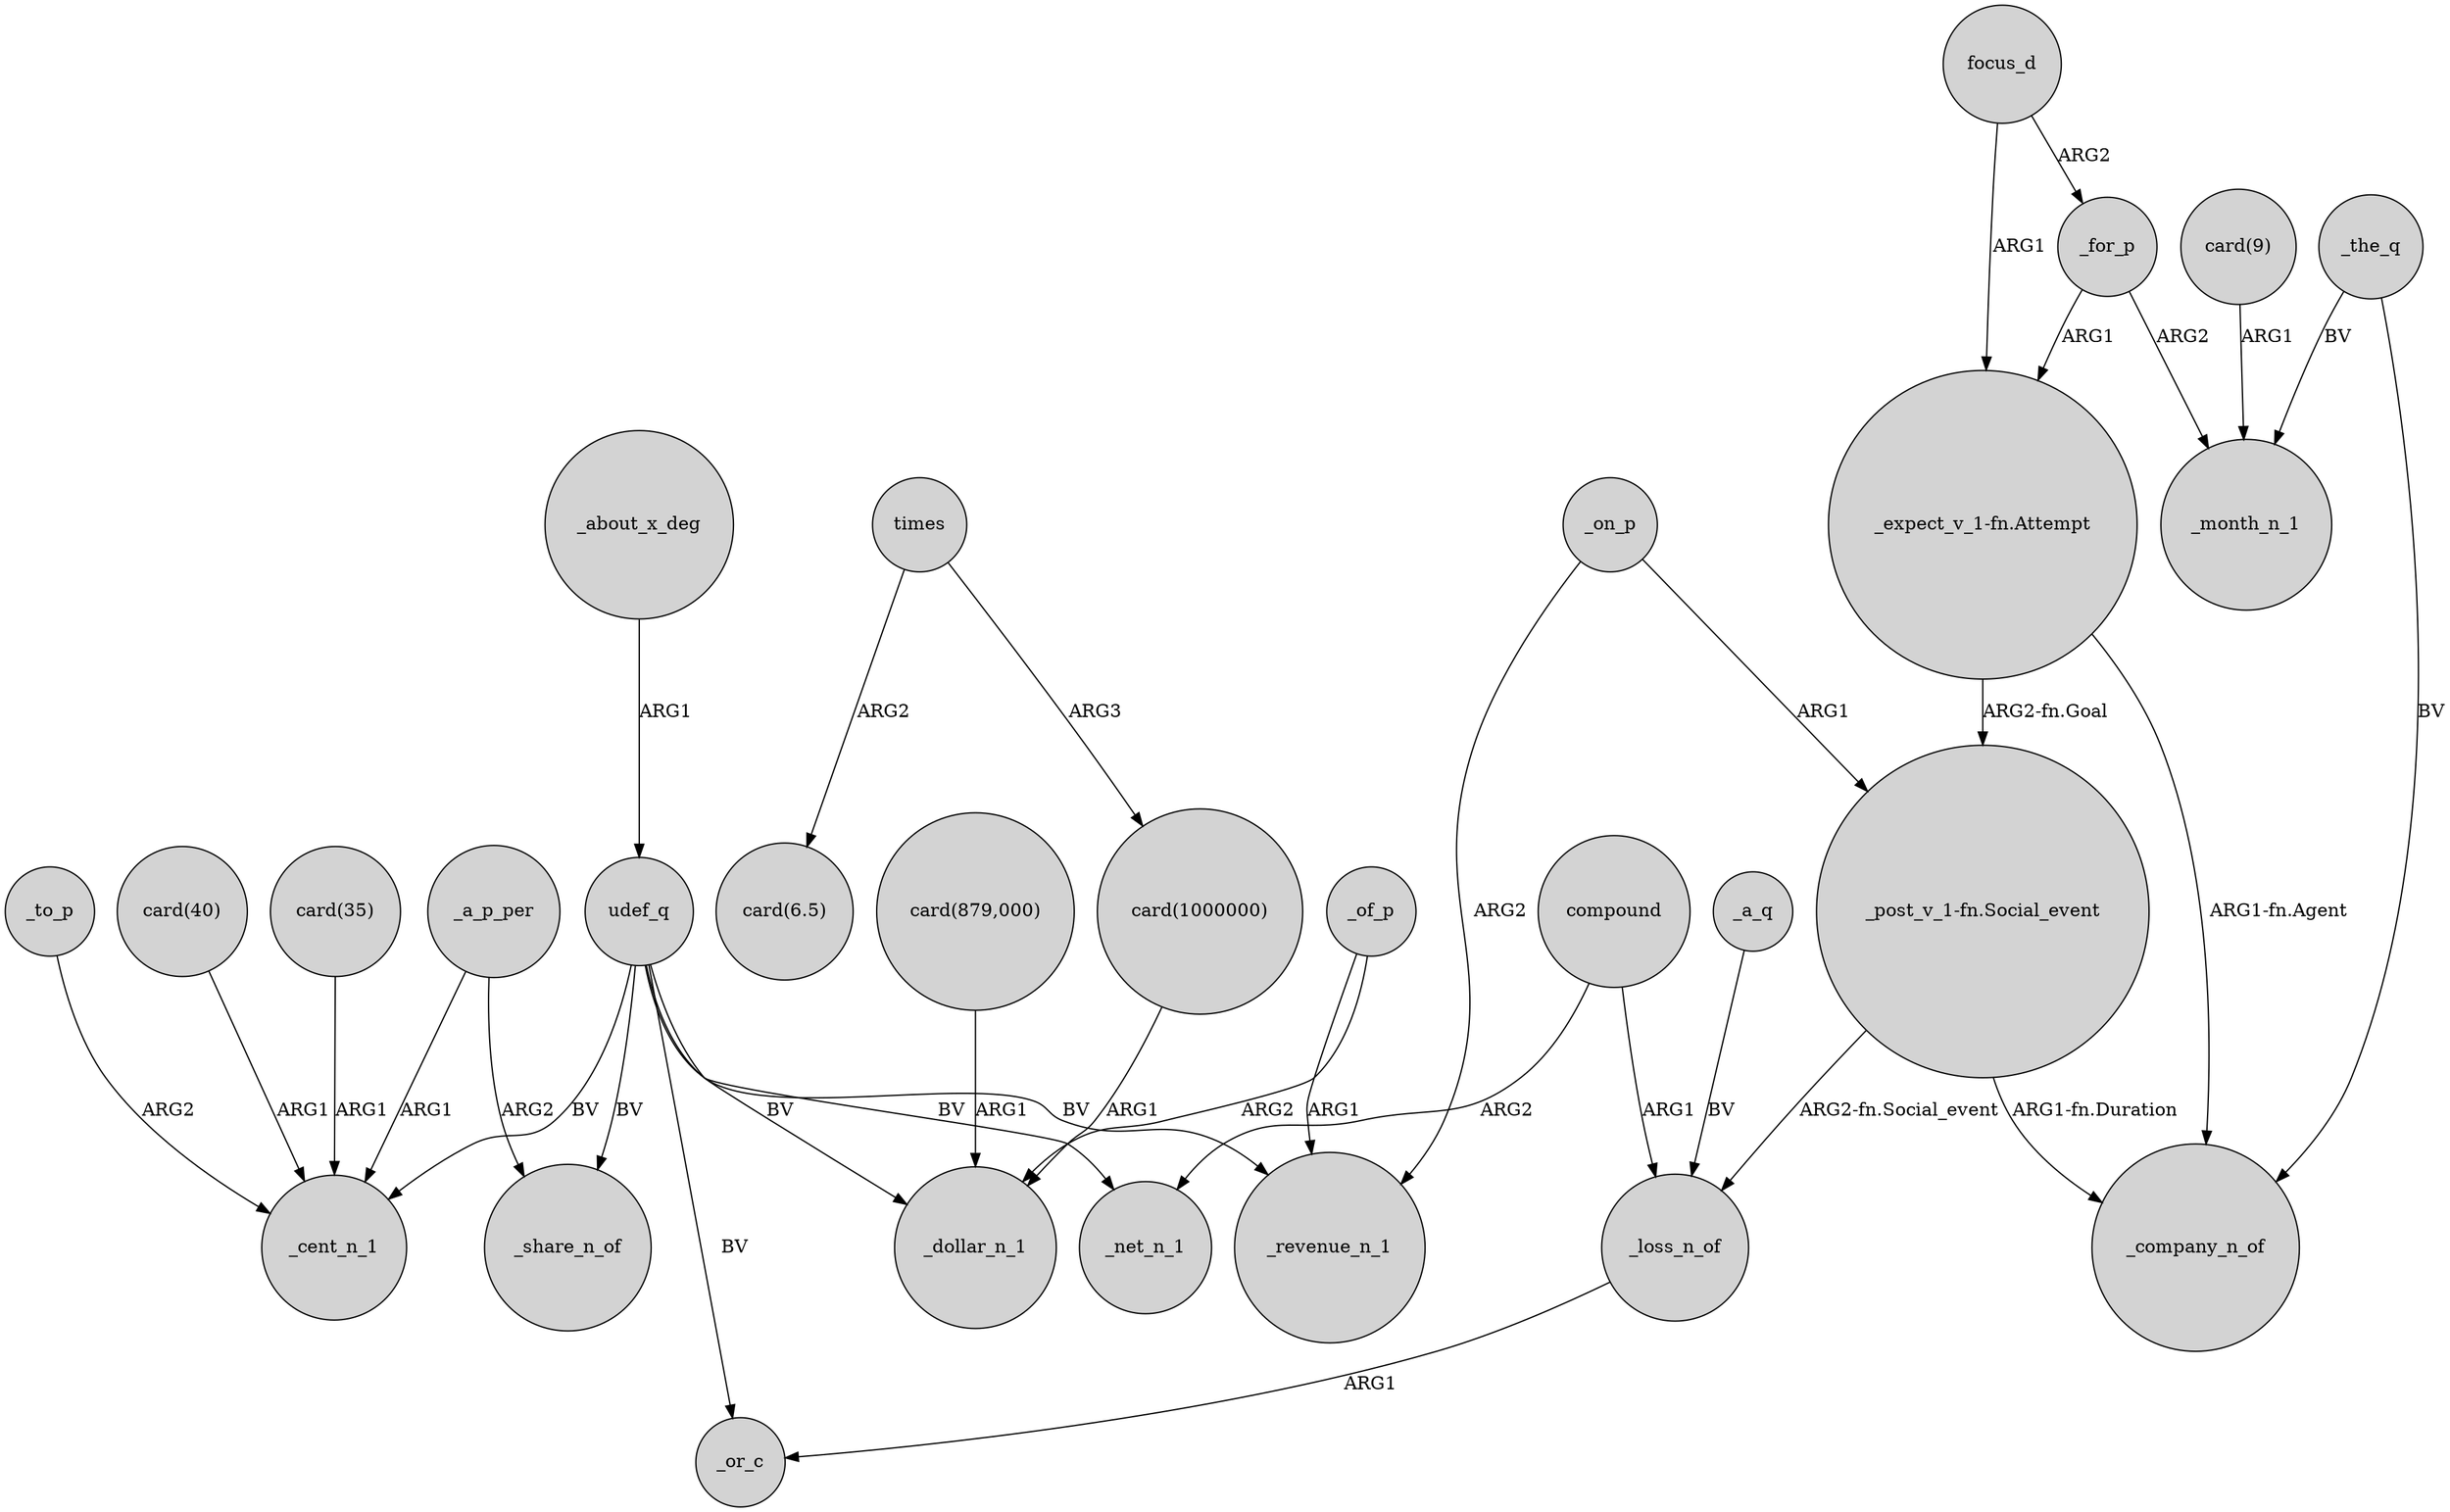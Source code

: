 digraph {
	node [shape=circle style=filled]
	"_post_v_1-fn.Social_event" -> _loss_n_of [label="ARG2-fn.Social_event"]
	_a_q -> _loss_n_of [label=BV]
	"_expect_v_1-fn.Attempt" -> _company_n_of [label="ARG1-fn.Agent"]
	compound -> _net_n_1 [label=ARG2]
	"card(35)" -> _cent_n_1 [label=ARG1]
	"card(40)" -> _cent_n_1 [label=ARG1]
	_a_p_per -> _cent_n_1 [label=ARG1]
	_the_q -> _month_n_1 [label=BV]
	focus_d -> "_expect_v_1-fn.Attempt" [label=ARG1]
	times -> "card(1000000)" [label=ARG3]
	"_expect_v_1-fn.Attempt" -> "_post_v_1-fn.Social_event" [label="ARG2-fn.Goal"]
	_on_p -> _revenue_n_1 [label=ARG2]
	_of_p -> _revenue_n_1 [label=ARG1]
	times -> "card(6.5)" [label=ARG2]
	udef_q -> _cent_n_1 [label=BV]
	udef_q -> _revenue_n_1 [label=BV]
	udef_q -> _or_c [label=BV]
	_about_x_deg -> udef_q [label=ARG1]
	compound -> _loss_n_of [label=ARG1]
	_a_p_per -> _share_n_of [label=ARG2]
	_for_p -> "_expect_v_1-fn.Attempt" [label=ARG1]
	udef_q -> _share_n_of [label=BV]
	udef_q -> _net_n_1 [label=BV]
	udef_q -> _dollar_n_1 [label=BV]
	"card(1000000)" -> _dollar_n_1 [label=ARG1]
	"_post_v_1-fn.Social_event" -> _company_n_of [label="ARG1-fn.Duration"]
	_to_p -> _cent_n_1 [label=ARG2]
	_loss_n_of -> _or_c [label=ARG1]
	_on_p -> "_post_v_1-fn.Social_event" [label=ARG1]
	"card(9)" -> _month_n_1 [label=ARG1]
	focus_d -> _for_p [label=ARG2]
	_of_p -> _dollar_n_1 [label=ARG2]
	_the_q -> _company_n_of [label=BV]
	_for_p -> _month_n_1 [label=ARG2]
	"card(879,000)" -> _dollar_n_1 [label=ARG1]
}
